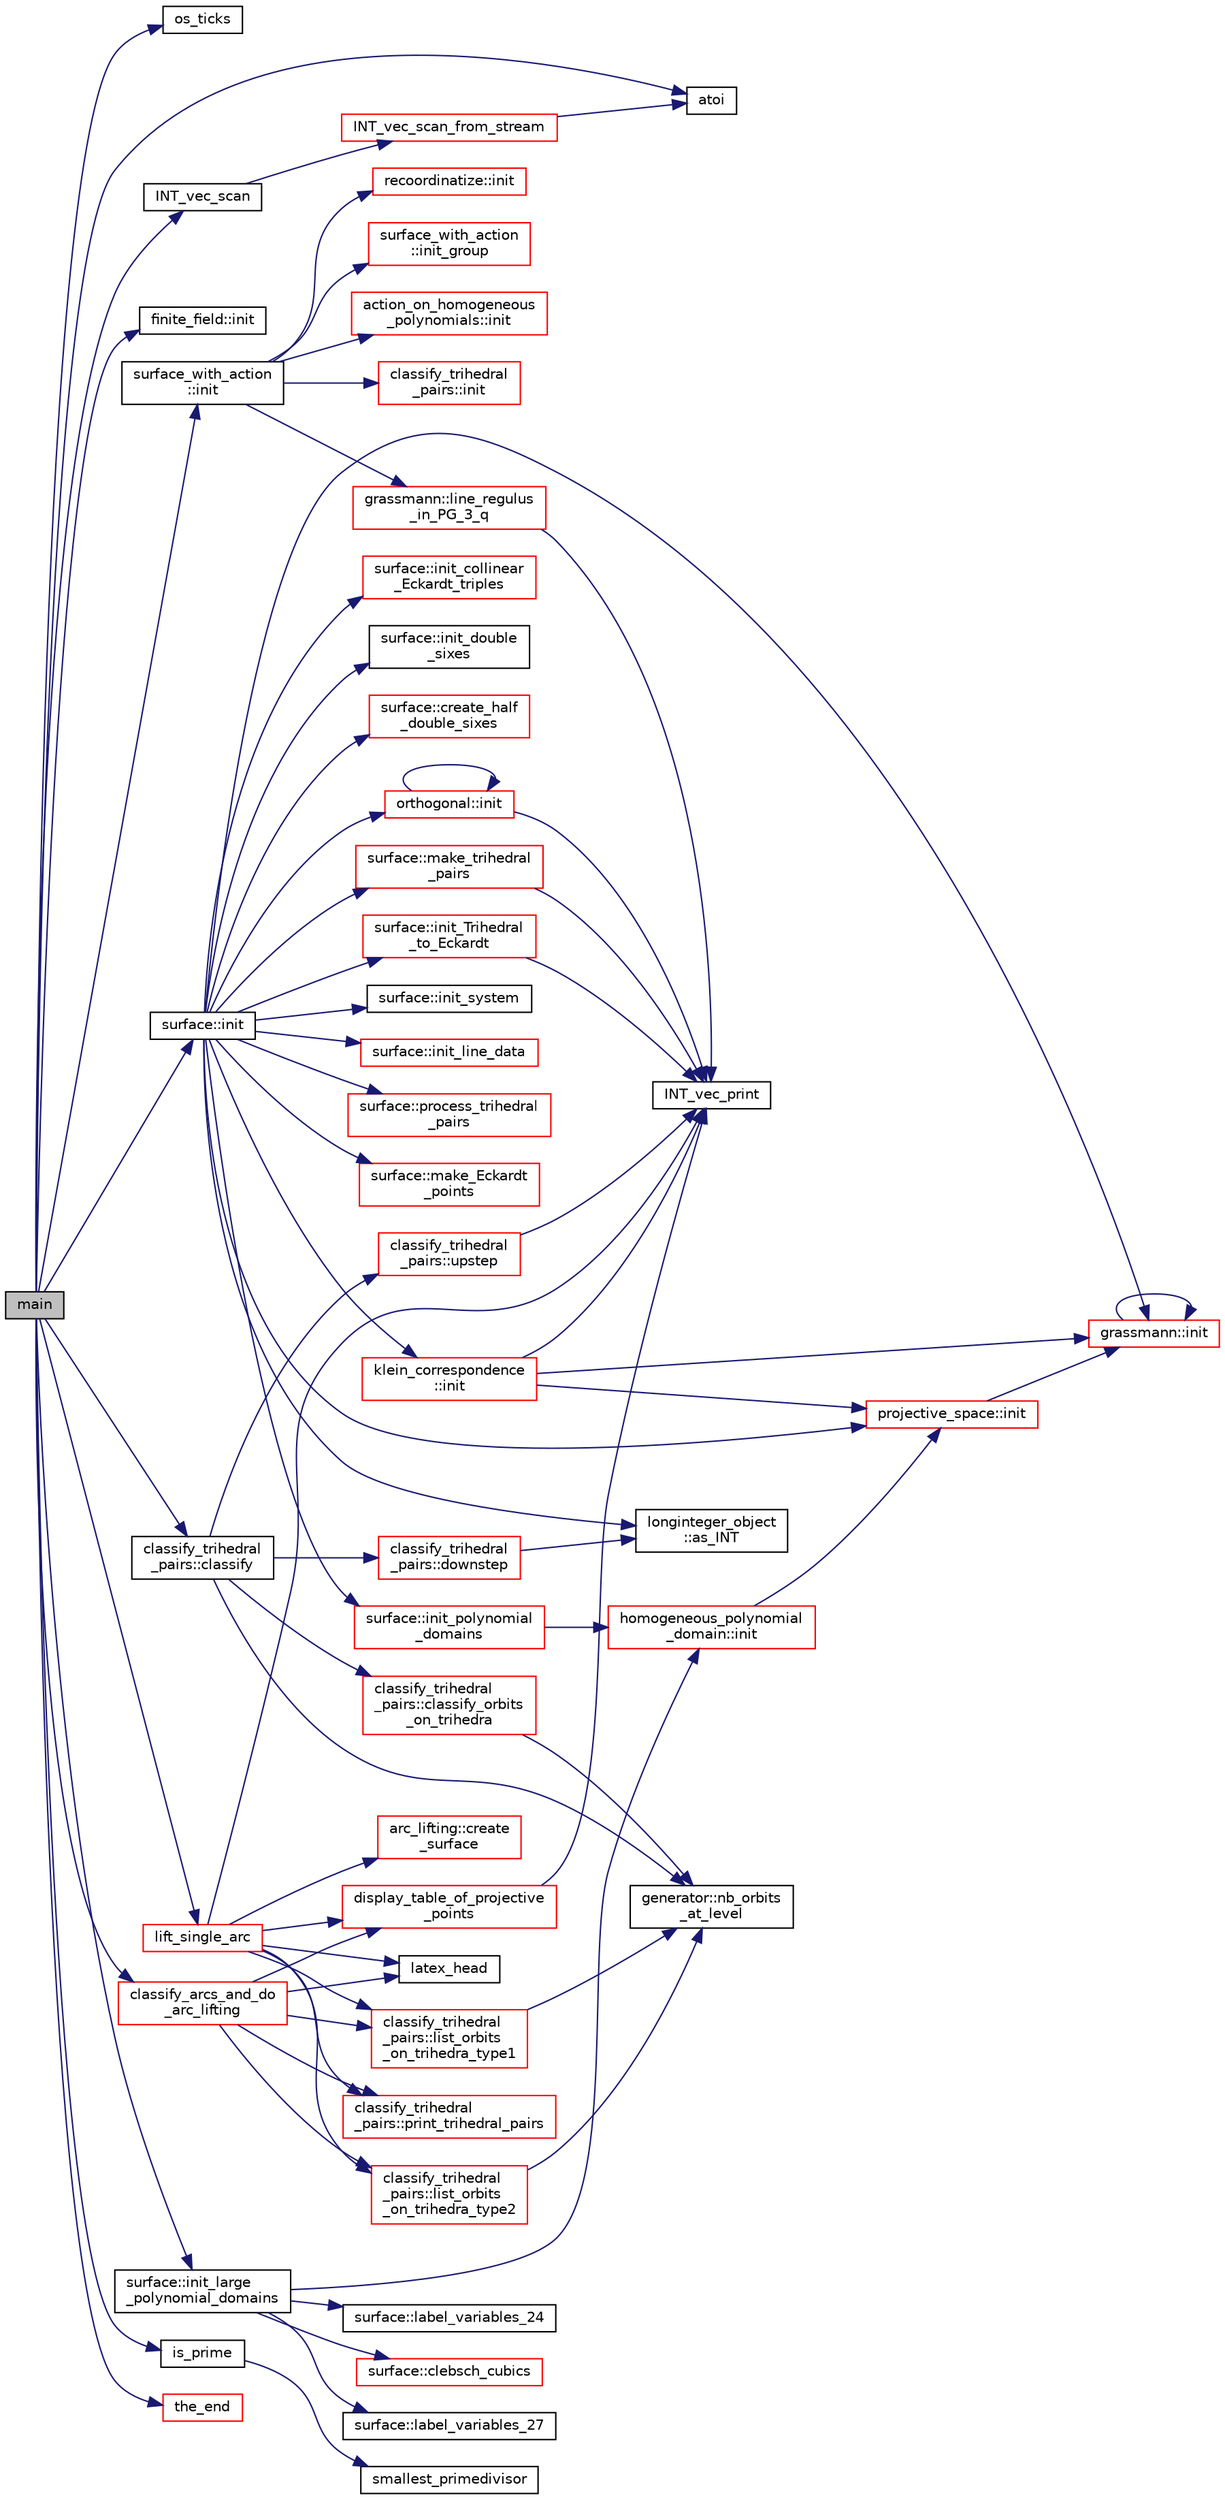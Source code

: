 digraph "main"
{
  edge [fontname="Helvetica",fontsize="10",labelfontname="Helvetica",labelfontsize="10"];
  node [fontname="Helvetica",fontsize="10",shape=record];
  rankdir="LR";
  Node1673 [label="main",height=0.2,width=0.4,color="black", fillcolor="grey75", style="filled", fontcolor="black"];
  Node1673 -> Node1674 [color="midnightblue",fontsize="10",style="solid",fontname="Helvetica"];
  Node1674 [label="os_ticks",height=0.2,width=0.4,color="black", fillcolor="white", style="filled",URL="$d5/db4/io__and__os_8h.html#a3da6d2b09e35d569adb7101dffcb5224"];
  Node1673 -> Node1675 [color="midnightblue",fontsize="10",style="solid",fontname="Helvetica"];
  Node1675 [label="atoi",height=0.2,width=0.4,color="black", fillcolor="white", style="filled",URL="$d9/d60/discreta_8h.html#ad0ac71cbcb495289e474437d6b7d7fac"];
  Node1673 -> Node1676 [color="midnightblue",fontsize="10",style="solid",fontname="Helvetica"];
  Node1676 [label="finite_field::init",height=0.2,width=0.4,color="black", fillcolor="white", style="filled",URL="$df/d5a/classfinite__field.html#a13e75e8165b27464935b50368ee8313c"];
  Node1673 -> Node1677 [color="midnightblue",fontsize="10",style="solid",fontname="Helvetica"];
  Node1677 [label="surface::init",height=0.2,width=0.4,color="black", fillcolor="white", style="filled",URL="$d5/d88/classsurface.html#a90570b0ca6ab02988159f2c40cb27308"];
  Node1677 -> Node1678 [color="midnightblue",fontsize="10",style="solid",fontname="Helvetica"];
  Node1678 [label="projective_space::init",height=0.2,width=0.4,color="red", fillcolor="white", style="filled",URL="$d2/d17/classprojective__space.html#a8a1efa40df92744519365f82e4740dab"];
  Node1678 -> Node1679 [color="midnightblue",fontsize="10",style="solid",fontname="Helvetica"];
  Node1679 [label="grassmann::init",height=0.2,width=0.4,color="red", fillcolor="white", style="filled",URL="$df/d02/classgrassmann.html#a2e8cf7b9f203254493d7c2607c17d498"];
  Node1679 -> Node1679 [color="midnightblue",fontsize="10",style="solid",fontname="Helvetica"];
  Node1677 -> Node1679 [color="midnightblue",fontsize="10",style="solid",fontname="Helvetica"];
  Node1677 -> Node1713 [color="midnightblue",fontsize="10",style="solid",fontname="Helvetica"];
  Node1713 [label="longinteger_object\l::as_INT",height=0.2,width=0.4,color="black", fillcolor="white", style="filled",URL="$dd/d7e/classlonginteger__object.html#afb992d4679a6741acc63c8bcba27971e"];
  Node1677 -> Node1714 [color="midnightblue",fontsize="10",style="solid",fontname="Helvetica"];
  Node1714 [label="orthogonal::init",height=0.2,width=0.4,color="red", fillcolor="white", style="filled",URL="$d7/daa/classorthogonal.html#a8bd53ba30f34ac50889503f0f3ef6deb"];
  Node1714 -> Node1714 [color="midnightblue",fontsize="10",style="solid",fontname="Helvetica"];
  Node1714 -> Node1685 [color="midnightblue",fontsize="10",style="solid",fontname="Helvetica"];
  Node1685 [label="INT_vec_print",height=0.2,width=0.4,color="black", fillcolor="white", style="filled",URL="$df/dbf/sajeeb_8_c.html#a79a5901af0b47dd0d694109543c027fe"];
  Node1677 -> Node1819 [color="midnightblue",fontsize="10",style="solid",fontname="Helvetica"];
  Node1819 [label="klein_correspondence\l::init",height=0.2,width=0.4,color="red", fillcolor="white", style="filled",URL="$d7/d99/classklein__correspondence.html#a9f555dc65174ab66579e1118bd9b4ca0"];
  Node1819 -> Node1678 [color="midnightblue",fontsize="10",style="solid",fontname="Helvetica"];
  Node1819 -> Node1679 [color="midnightblue",fontsize="10",style="solid",fontname="Helvetica"];
  Node1819 -> Node1685 [color="midnightblue",fontsize="10",style="solid",fontname="Helvetica"];
  Node1677 -> Node1832 [color="midnightblue",fontsize="10",style="solid",fontname="Helvetica"];
  Node1832 [label="surface::init_polynomial\l_domains",height=0.2,width=0.4,color="red", fillcolor="white", style="filled",URL="$d5/d88/classsurface.html#a1f13f4c6bdc98d14920a2644a52f8bb6"];
  Node1832 -> Node1833 [color="midnightblue",fontsize="10",style="solid",fontname="Helvetica"];
  Node1833 [label="homogeneous_polynomial\l_domain::init",height=0.2,width=0.4,color="red", fillcolor="white", style="filled",URL="$d2/da7/classhomogeneous__polynomial__domain.html#ad7d4e08b895afb895147322732228d3a"];
  Node1833 -> Node1678 [color="midnightblue",fontsize="10",style="solid",fontname="Helvetica"];
  Node1677 -> Node1874 [color="midnightblue",fontsize="10",style="solid",fontname="Helvetica"];
  Node1874 [label="surface::init_system",height=0.2,width=0.4,color="black", fillcolor="white", style="filled",URL="$d5/d88/classsurface.html#a7fbcf60eff1b8fcf85459e8ee821fe36"];
  Node1677 -> Node1875 [color="midnightblue",fontsize="10",style="solid",fontname="Helvetica"];
  Node1875 [label="surface::init_line_data",height=0.2,width=0.4,color="red", fillcolor="white", style="filled",URL="$d5/d88/classsurface.html#a2d9e24e666ca96960e7215f759e899de"];
  Node1677 -> Node1877 [color="midnightblue",fontsize="10",style="solid",fontname="Helvetica"];
  Node1877 [label="surface::make_trihedral\l_pairs",height=0.2,width=0.4,color="red", fillcolor="white", style="filled",URL="$d5/d88/classsurface.html#ad5643c9ea75032122ba52e24d1fc23c4"];
  Node1877 -> Node1685 [color="midnightblue",fontsize="10",style="solid",fontname="Helvetica"];
  Node1677 -> Node1887 [color="midnightblue",fontsize="10",style="solid",fontname="Helvetica"];
  Node1887 [label="surface::process_trihedral\l_pairs",height=0.2,width=0.4,color="red", fillcolor="white", style="filled",URL="$d5/d88/classsurface.html#a94cd90088cd556805d058d0a72c2f372"];
  Node1677 -> Node1905 [color="midnightblue",fontsize="10",style="solid",fontname="Helvetica"];
  Node1905 [label="surface::make_Eckardt\l_points",height=0.2,width=0.4,color="red", fillcolor="white", style="filled",URL="$d5/d88/classsurface.html#a12becb7be3c15fbff264368f79bd2f1b"];
  Node1677 -> Node1911 [color="midnightblue",fontsize="10",style="solid",fontname="Helvetica"];
  Node1911 [label="surface::init_Trihedral\l_to_Eckardt",height=0.2,width=0.4,color="red", fillcolor="white", style="filled",URL="$d5/d88/classsurface.html#a1148e4fd151382344a4a7cc76f8197d4"];
  Node1911 -> Node1685 [color="midnightblue",fontsize="10",style="solid",fontname="Helvetica"];
  Node1677 -> Node1918 [color="midnightblue",fontsize="10",style="solid",fontname="Helvetica"];
  Node1918 [label="surface::init_collinear\l_Eckardt_triples",height=0.2,width=0.4,color="red", fillcolor="white", style="filled",URL="$d5/d88/classsurface.html#a7b53d7cad5ba4901e57cac31a364ac47"];
  Node1677 -> Node1919 [color="midnightblue",fontsize="10",style="solid",fontname="Helvetica"];
  Node1919 [label="surface::init_double\l_sixes",height=0.2,width=0.4,color="black", fillcolor="white", style="filled",URL="$d5/d88/classsurface.html#ae0c2231c8e8e070224d8f56bf6dbad80"];
  Node1677 -> Node1920 [color="midnightblue",fontsize="10",style="solid",fontname="Helvetica"];
  Node1920 [label="surface::create_half\l_double_sixes",height=0.2,width=0.4,color="red", fillcolor="white", style="filled",URL="$d5/d88/classsurface.html#abd6272010fb4ce46c941bb3e99c38799"];
  Node1673 -> Node1921 [color="midnightblue",fontsize="10",style="solid",fontname="Helvetica"];
  Node1921 [label="is_prime",height=0.2,width=0.4,color="black", fillcolor="white", style="filled",URL="$de/dc5/algebra__and__number__theory_8h.html#ac98a0478ba82b9568613df1c8df7e3b8"];
  Node1921 -> Node1922 [color="midnightblue",fontsize="10",style="solid",fontname="Helvetica"];
  Node1922 [label="smallest_primedivisor",height=0.2,width=0.4,color="black", fillcolor="white", style="filled",URL="$df/dda/number__theory_8_c.html#a89238384b70e5f0f19ac179ca88d468d"];
  Node1673 -> Node1923 [color="midnightblue",fontsize="10",style="solid",fontname="Helvetica"];
  Node1923 [label="surface::init_large\l_polynomial_domains",height=0.2,width=0.4,color="black", fillcolor="white", style="filled",URL="$d5/d88/classsurface.html#a4bed81f2918efe941518ab28d9a695d2"];
  Node1923 -> Node1833 [color="midnightblue",fontsize="10",style="solid",fontname="Helvetica"];
  Node1923 -> Node1924 [color="midnightblue",fontsize="10",style="solid",fontname="Helvetica"];
  Node1924 [label="surface::label_variables_27",height=0.2,width=0.4,color="black", fillcolor="white", style="filled",URL="$d5/d88/classsurface.html#a060c114ceb886a5218fc1bb3ff39aeda"];
  Node1923 -> Node1925 [color="midnightblue",fontsize="10",style="solid",fontname="Helvetica"];
  Node1925 [label="surface::label_variables_24",height=0.2,width=0.4,color="black", fillcolor="white", style="filled",URL="$d5/d88/classsurface.html#ac29ccad78752c1f010b5991b5f4c5209"];
  Node1923 -> Node1926 [color="midnightblue",fontsize="10",style="solid",fontname="Helvetica"];
  Node1926 [label="surface::clebsch_cubics",height=0.2,width=0.4,color="red", fillcolor="white", style="filled",URL="$d5/d88/classsurface.html#aac49a34b771fffc48f3650861c3684ab"];
  Node1673 -> Node1937 [color="midnightblue",fontsize="10",style="solid",fontname="Helvetica"];
  Node1937 [label="surface_with_action\l::init",height=0.2,width=0.4,color="black", fillcolor="white", style="filled",URL="$d8/df9/classsurface__with__action.html#a8e716ca96b2dd1833dbbb0e3711b9435"];
  Node1937 -> Node1938 [color="midnightblue",fontsize="10",style="solid",fontname="Helvetica"];
  Node1938 [label="surface_with_action\l::init_group",height=0.2,width=0.4,color="red", fillcolor="white", style="filled",URL="$d8/df9/classsurface__with__action.html#a8fc5e9fd211eaca0a5e4a922aa515d8b"];
  Node1937 -> Node1953 [color="midnightblue",fontsize="10",style="solid",fontname="Helvetica"];
  Node1953 [label="action_on_homogeneous\l_polynomials::init",height=0.2,width=0.4,color="red", fillcolor="white", style="filled",URL="$d5/dd4/classaction__on__homogeneous__polynomials.html#aeb2f13aba300d45eafb7fc4bc64711ac"];
  Node1937 -> Node1954 [color="midnightblue",fontsize="10",style="solid",fontname="Helvetica"];
  Node1954 [label="classify_trihedral\l_pairs::init",height=0.2,width=0.4,color="red", fillcolor="white", style="filled",URL="$d1/d21/classclassify__trihedral__pairs.html#aa71b831292894efc9687cb3e8c8dd73e"];
  Node1937 -> Node1993 [color="midnightblue",fontsize="10",style="solid",fontname="Helvetica"];
  Node1993 [label="recoordinatize::init",height=0.2,width=0.4,color="red", fillcolor="white", style="filled",URL="$d3/d3c/classrecoordinatize.html#ad4edc74b3a89f905b85f0fee7e9f3993"];
  Node1937 -> Node1994 [color="midnightblue",fontsize="10",style="solid",fontname="Helvetica"];
  Node1994 [label="grassmann::line_regulus\l_in_PG_3_q",height=0.2,width=0.4,color="red", fillcolor="white", style="filled",URL="$df/d02/classgrassmann.html#aa18017241af3cd660d4763ff8399d1c8"];
  Node1994 -> Node1685 [color="midnightblue",fontsize="10",style="solid",fontname="Helvetica"];
  Node1673 -> Node1996 [color="midnightblue",fontsize="10",style="solid",fontname="Helvetica"];
  Node1996 [label="classify_trihedral\l_pairs::classify",height=0.2,width=0.4,color="black", fillcolor="white", style="filled",URL="$d1/d21/classclassify__trihedral__pairs.html#a134e4c3042163c24bf57050f26e364e1"];
  Node1996 -> Node1997 [color="midnightblue",fontsize="10",style="solid",fontname="Helvetica"];
  Node1997 [label="classify_trihedral\l_pairs::classify_orbits\l_on_trihedra",height=0.2,width=0.4,color="red", fillcolor="white", style="filled",URL="$d1/d21/classclassify__trihedral__pairs.html#a99625621bfba4bb65b3d60304b306539"];
  Node1997 -> Node2025 [color="midnightblue",fontsize="10",style="solid",fontname="Helvetica"];
  Node2025 [label="generator::nb_orbits\l_at_level",height=0.2,width=0.4,color="black", fillcolor="white", style="filled",URL="$d7/d73/classgenerator.html#a020f3d8378448310d044a4a24fadf301"];
  Node1996 -> Node2025 [color="midnightblue",fontsize="10",style="solid",fontname="Helvetica"];
  Node1996 -> Node2653 [color="midnightblue",fontsize="10",style="solid",fontname="Helvetica"];
  Node2653 [label="classify_trihedral\l_pairs::downstep",height=0.2,width=0.4,color="red", fillcolor="white", style="filled",URL="$d1/d21/classclassify__trihedral__pairs.html#a3fe3880b4f1451c976300cba97be0bbf"];
  Node2653 -> Node1713 [color="midnightblue",fontsize="10",style="solid",fontname="Helvetica"];
  Node1996 -> Node2665 [color="midnightblue",fontsize="10",style="solid",fontname="Helvetica"];
  Node2665 [label="classify_trihedral\l_pairs::upstep",height=0.2,width=0.4,color="red", fillcolor="white", style="filled",URL="$d1/d21/classclassify__trihedral__pairs.html#a4134a82fca1d3962311921731ce001eb"];
  Node2665 -> Node1685 [color="midnightblue",fontsize="10",style="solid",fontname="Helvetica"];
  Node1673 -> Node2676 [color="midnightblue",fontsize="10",style="solid",fontname="Helvetica"];
  Node2676 [label="INT_vec_scan",height=0.2,width=0.4,color="black", fillcolor="white", style="filled",URL="$d5/db4/io__and__os_8h.html#a9aa706d3f0c3bb83182eed9ab9747582"];
  Node2676 -> Node2677 [color="midnightblue",fontsize="10",style="solid",fontname="Helvetica"];
  Node2677 [label="INT_vec_scan_from_stream",height=0.2,width=0.4,color="red", fillcolor="white", style="filled",URL="$d4/d74/util_8_c.html#a7dc639ea3d5da900adb978c9322353a7"];
  Node2677 -> Node1675 [color="midnightblue",fontsize="10",style="solid",fontname="Helvetica"];
  Node1673 -> Node2679 [color="midnightblue",fontsize="10",style="solid",fontname="Helvetica"];
  Node2679 [label="lift_single_arc",height=0.2,width=0.4,color="red", fillcolor="white", style="filled",URL="$d6/dc3/arc__lifting__main_8_c.html#a0bdc148f70112959722a40cf9758d54b"];
  Node2679 -> Node1685 [color="midnightblue",fontsize="10",style="solid",fontname="Helvetica"];
  Node2679 -> Node2680 [color="midnightblue",fontsize="10",style="solid",fontname="Helvetica"];
  Node2680 [label="latex_head",height=0.2,width=0.4,color="black", fillcolor="white", style="filled",URL="$d5/db4/io__and__os_8h.html#ae873c602bd361c5218db5cecf1d348cd"];
  Node2679 -> Node2681 [color="midnightblue",fontsize="10",style="solid",fontname="Helvetica"];
  Node2681 [label="display_table_of_projective\l_points",height=0.2,width=0.4,color="red", fillcolor="white", style="filled",URL="$d4/d67/geometry_8h.html#ad5d67c85392c0a8efd15cf2855fad01e"];
  Node2681 -> Node1685 [color="midnightblue",fontsize="10",style="solid",fontname="Helvetica"];
  Node2679 -> Node2683 [color="midnightblue",fontsize="10",style="solid",fontname="Helvetica"];
  Node2683 [label="classify_trihedral\l_pairs::list_orbits\l_on_trihedra_type1",height=0.2,width=0.4,color="red", fillcolor="white", style="filled",URL="$d1/d21/classclassify__trihedral__pairs.html#a5289f00a07639129c5264ba88508ca13"];
  Node2683 -> Node2025 [color="midnightblue",fontsize="10",style="solid",fontname="Helvetica"];
  Node2679 -> Node2684 [color="midnightblue",fontsize="10",style="solid",fontname="Helvetica"];
  Node2684 [label="classify_trihedral\l_pairs::list_orbits\l_on_trihedra_type2",height=0.2,width=0.4,color="red", fillcolor="white", style="filled",URL="$d1/d21/classclassify__trihedral__pairs.html#a98826e788eb4eedfc615144211032633"];
  Node2684 -> Node2025 [color="midnightblue",fontsize="10",style="solid",fontname="Helvetica"];
  Node2679 -> Node2685 [color="midnightblue",fontsize="10",style="solid",fontname="Helvetica"];
  Node2685 [label="classify_trihedral\l_pairs::print_trihedral_pairs",height=0.2,width=0.4,color="red", fillcolor="white", style="filled",URL="$d1/d21/classclassify__trihedral__pairs.html#ada40f83e3f0d1bdbab15498107cb67f3"];
  Node2679 -> Node2689 [color="midnightblue",fontsize="10",style="solid",fontname="Helvetica"];
  Node2689 [label="arc_lifting::create\l_surface",height=0.2,width=0.4,color="red", fillcolor="white", style="filled",URL="$dc/db7/classarc__lifting.html#a2b1fd46281de9ff3fef00fc122d39b2b"];
  Node1673 -> Node2795 [color="midnightblue",fontsize="10",style="solid",fontname="Helvetica"];
  Node2795 [label="classify_arcs_and_do\l_arc_lifting",height=0.2,width=0.4,color="red", fillcolor="white", style="filled",URL="$d6/dc3/arc__lifting__main_8_c.html#afdd7be16f16b8c71e9a72fe5f6a0b59c"];
  Node2795 -> Node2680 [color="midnightblue",fontsize="10",style="solid",fontname="Helvetica"];
  Node2795 -> Node2683 [color="midnightblue",fontsize="10",style="solid",fontname="Helvetica"];
  Node2795 -> Node2684 [color="midnightblue",fontsize="10",style="solid",fontname="Helvetica"];
  Node2795 -> Node2685 [color="midnightblue",fontsize="10",style="solid",fontname="Helvetica"];
  Node2795 -> Node2681 [color="midnightblue",fontsize="10",style="solid",fontname="Helvetica"];
  Node1673 -> Node1843 [color="midnightblue",fontsize="10",style="solid",fontname="Helvetica"];
  Node1843 [label="the_end",height=0.2,width=0.4,color="red", fillcolor="white", style="filled",URL="$d9/d60/discreta_8h.html#a3ebbd3ccb665a9f78deaa7408577b60c"];
}
